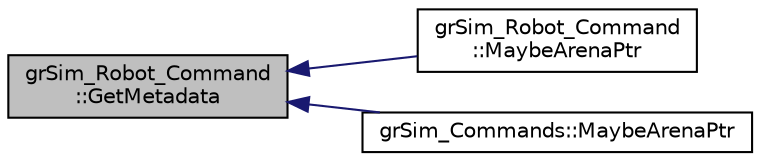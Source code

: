 digraph "grSim_Robot_Command::GetMetadata"
{
 // INTERACTIVE_SVG=YES
  edge [fontname="Helvetica",fontsize="10",labelfontname="Helvetica",labelfontsize="10"];
  node [fontname="Helvetica",fontsize="10",shape=record];
  rankdir="LR";
  Node1 [label="grSim_Robot_Command\l::GetMetadata",height=0.2,width=0.4,color="black", fillcolor="grey75", style="filled", fontcolor="black"];
  Node1 -> Node2 [dir="back",color="midnightblue",fontsize="10",style="solid",fontname="Helvetica"];
  Node2 [label="grSim_Robot_Command\l::MaybeArenaPtr",height=0.2,width=0.4,color="black", fillcolor="white", style="filled",URL="$d1/d68/classgr_sim___robot___command.html#a810db5f5f07f8151aeb5dd43413ec701"];
  Node1 -> Node3 [dir="back",color="midnightblue",fontsize="10",style="solid",fontname="Helvetica"];
  Node3 [label="grSim_Commands::MaybeArenaPtr",height=0.2,width=0.4,color="black", fillcolor="white", style="filled",URL="$d0/d13/classgr_sim___commands.html#aaa8114317f1c985360dc222e2b2c9aba"];
}
